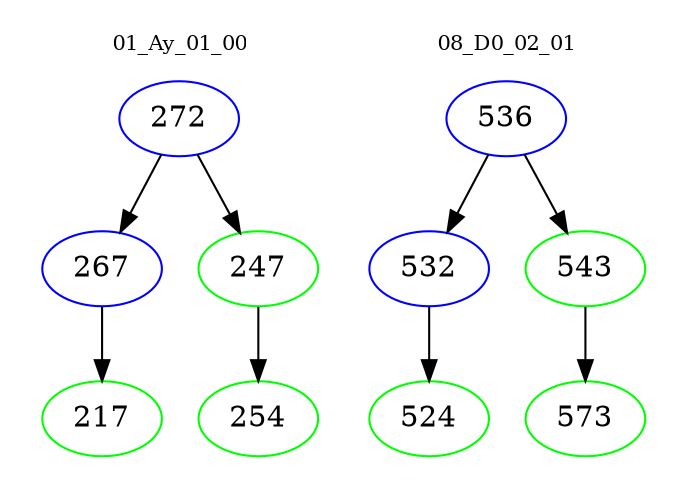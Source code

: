 digraph{
subgraph cluster_0 {
color = white
label = "01_Ay_01_00";
fontsize=10;
T0_272 [label="272", color="blue"]
T0_272 -> T0_267 [color="black"]
T0_267 [label="267", color="blue"]
T0_267 -> T0_217 [color="black"]
T0_217 [label="217", color="green"]
T0_272 -> T0_247 [color="black"]
T0_247 [label="247", color="green"]
T0_247 -> T0_254 [color="black"]
T0_254 [label="254", color="green"]
}
subgraph cluster_1 {
color = white
label = "08_D0_02_01";
fontsize=10;
T1_536 [label="536", color="blue"]
T1_536 -> T1_532 [color="black"]
T1_532 [label="532", color="blue"]
T1_532 -> T1_524 [color="black"]
T1_524 [label="524", color="green"]
T1_536 -> T1_543 [color="black"]
T1_543 [label="543", color="green"]
T1_543 -> T1_573 [color="black"]
T1_573 [label="573", color="green"]
}
}
